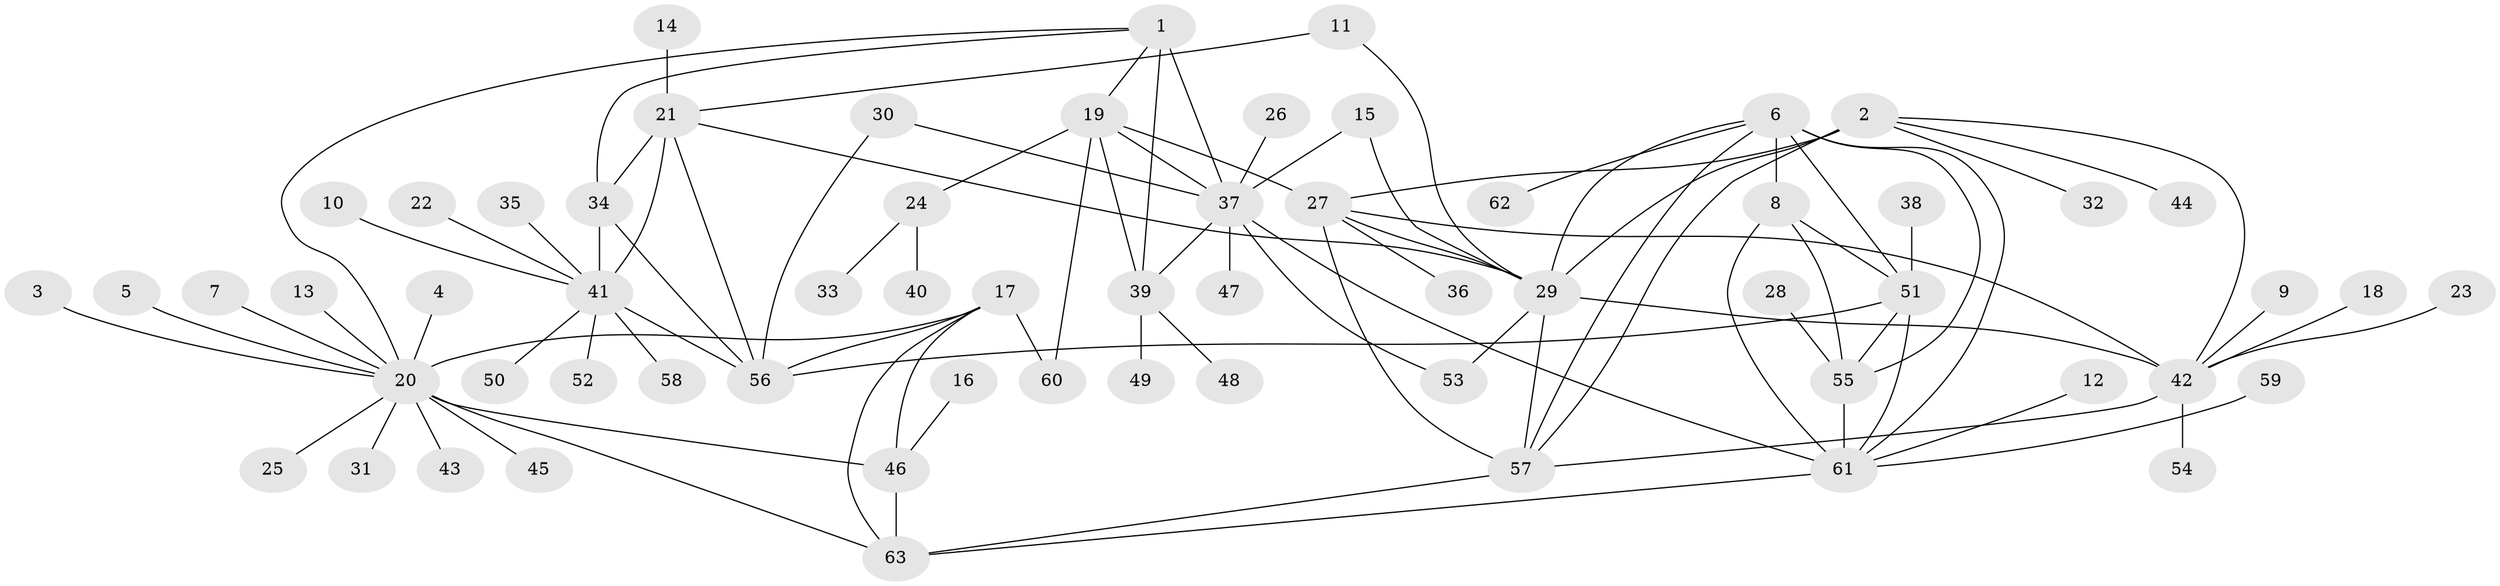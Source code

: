 // original degree distribution, {8: 0.05555555555555555, 5: 0.023809523809523808, 11: 0.023809523809523808, 6: 0.03968253968253968, 13: 0.015873015873015872, 9: 0.03968253968253968, 7: 0.023809523809523808, 10: 0.015873015873015872, 1: 0.5873015873015873, 2: 0.10317460317460317, 3: 0.06349206349206349, 4: 0.007936507936507936}
// Generated by graph-tools (version 1.1) at 2025/02/03/09/25 03:02:47]
// undirected, 63 vertices, 95 edges
graph export_dot {
graph [start="1"]
  node [color=gray90,style=filled];
  1;
  2;
  3;
  4;
  5;
  6;
  7;
  8;
  9;
  10;
  11;
  12;
  13;
  14;
  15;
  16;
  17;
  18;
  19;
  20;
  21;
  22;
  23;
  24;
  25;
  26;
  27;
  28;
  29;
  30;
  31;
  32;
  33;
  34;
  35;
  36;
  37;
  38;
  39;
  40;
  41;
  42;
  43;
  44;
  45;
  46;
  47;
  48;
  49;
  50;
  51;
  52;
  53;
  54;
  55;
  56;
  57;
  58;
  59;
  60;
  61;
  62;
  63;
  1 -- 19 [weight=3.0];
  1 -- 20 [weight=1.0];
  1 -- 34 [weight=1.0];
  1 -- 37 [weight=3.0];
  1 -- 39 [weight=3.0];
  2 -- 27 [weight=1.0];
  2 -- 29 [weight=2.0];
  2 -- 32 [weight=1.0];
  2 -- 42 [weight=1.0];
  2 -- 44 [weight=1.0];
  2 -- 57 [weight=1.0];
  3 -- 20 [weight=1.0];
  4 -- 20 [weight=1.0];
  5 -- 20 [weight=1.0];
  6 -- 8 [weight=2.0];
  6 -- 29 [weight=1.0];
  6 -- 51 [weight=1.0];
  6 -- 55 [weight=1.0];
  6 -- 57 [weight=1.0];
  6 -- 61 [weight=1.0];
  6 -- 62 [weight=1.0];
  7 -- 20 [weight=1.0];
  8 -- 51 [weight=2.0];
  8 -- 55 [weight=2.0];
  8 -- 61 [weight=2.0];
  9 -- 42 [weight=1.0];
  10 -- 41 [weight=1.0];
  11 -- 21 [weight=1.0];
  11 -- 29 [weight=1.0];
  12 -- 61 [weight=1.0];
  13 -- 20 [weight=1.0];
  14 -- 21 [weight=1.0];
  15 -- 29 [weight=1.0];
  15 -- 37 [weight=1.0];
  16 -- 46 [weight=1.0];
  17 -- 20 [weight=2.0];
  17 -- 46 [weight=2.0];
  17 -- 56 [weight=1.0];
  17 -- 60 [weight=1.0];
  17 -- 63 [weight=1.0];
  18 -- 42 [weight=1.0];
  19 -- 24 [weight=1.0];
  19 -- 27 [weight=1.0];
  19 -- 37 [weight=1.0];
  19 -- 39 [weight=1.0];
  19 -- 60 [weight=1.0];
  20 -- 25 [weight=1.0];
  20 -- 31 [weight=1.0];
  20 -- 43 [weight=1.0];
  20 -- 45 [weight=1.0];
  20 -- 46 [weight=4.0];
  20 -- 63 [weight=2.0];
  21 -- 29 [weight=1.0];
  21 -- 34 [weight=2.0];
  21 -- 41 [weight=4.0];
  21 -- 56 [weight=2.0];
  22 -- 41 [weight=1.0];
  23 -- 42 [weight=1.0];
  24 -- 33 [weight=1.0];
  24 -- 40 [weight=1.0];
  26 -- 37 [weight=1.0];
  27 -- 29 [weight=2.0];
  27 -- 36 [weight=1.0];
  27 -- 42 [weight=1.0];
  27 -- 57 [weight=1.0];
  28 -- 55 [weight=1.0];
  29 -- 42 [weight=2.0];
  29 -- 53 [weight=1.0];
  29 -- 57 [weight=2.0];
  30 -- 37 [weight=1.0];
  30 -- 56 [weight=1.0];
  34 -- 41 [weight=2.0];
  34 -- 56 [weight=1.0];
  35 -- 41 [weight=1.0];
  37 -- 39 [weight=1.0];
  37 -- 47 [weight=1.0];
  37 -- 53 [weight=1.0];
  37 -- 61 [weight=1.0];
  38 -- 51 [weight=1.0];
  39 -- 48 [weight=1.0];
  39 -- 49 [weight=1.0];
  41 -- 50 [weight=1.0];
  41 -- 52 [weight=1.0];
  41 -- 56 [weight=2.0];
  41 -- 58 [weight=1.0];
  42 -- 54 [weight=1.0];
  42 -- 57 [weight=1.0];
  46 -- 63 [weight=2.0];
  51 -- 55 [weight=1.0];
  51 -- 56 [weight=1.0];
  51 -- 61 [weight=1.0];
  55 -- 61 [weight=1.0];
  57 -- 63 [weight=1.0];
  59 -- 61 [weight=1.0];
  61 -- 63 [weight=1.0];
}
